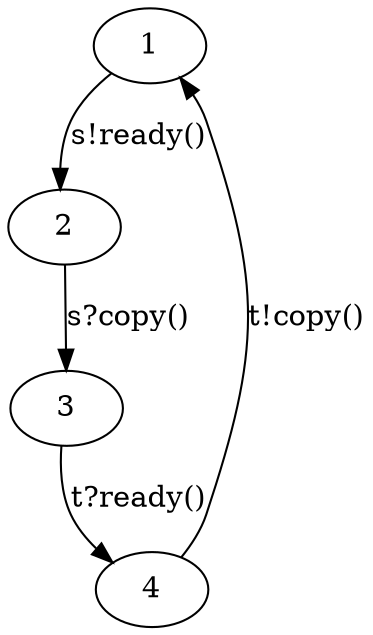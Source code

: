 digraph k {
  1;
  2;
  3;
  4;
  
  
  1 -> 2 [label="s!ready()", ];
  2 -> 3 [label="s?copy()", ];
  3 -> 4 [label="t?ready()", ];
  4 -> 1 [label="t!copy()", ];
  
  }
